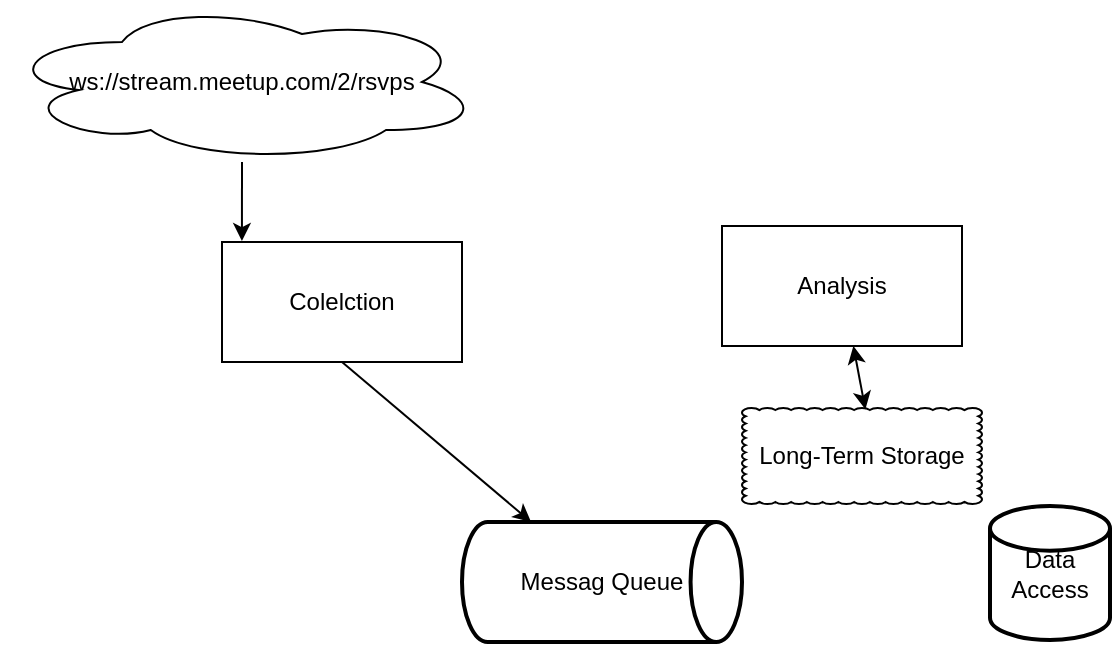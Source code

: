 <mxfile version="13.5.9" type="github">
  <diagram id="zB4D0Zn1a5sWIB_5QHZO" name="Page-1">
    <mxGraphModel dx="988" dy="548" grid="1" gridSize="7" guides="1" tooltips="1" connect="1" arrows="1" fold="1" page="1" pageScale="1" pageWidth="827" pageHeight="1169" math="0" shadow="0">
      <root>
        <mxCell id="0" />
        <mxCell id="1" parent="0" />
        <mxCell id="u7dPjCdoEQU-WYultVdr-4" style="edgeStyle=orthogonalEdgeStyle;rounded=0;orthogonalLoop=1;jettySize=auto;html=1;entryX=0.083;entryY=-0.008;entryDx=0;entryDy=0;entryPerimeter=0;" edge="1" parent="1" source="u7dPjCdoEQU-WYultVdr-1" target="u7dPjCdoEQU-WYultVdr-3">
          <mxGeometry relative="1" as="geometry" />
        </mxCell>
        <mxCell id="u7dPjCdoEQU-WYultVdr-1" value="ws://stream.meetup.com/2/rsvps" style="ellipse;shape=cloud;whiteSpace=wrap;html=1;" vertex="1" parent="1">
          <mxGeometry x="10" width="240" height="80" as="geometry" />
        </mxCell>
        <mxCell id="u7dPjCdoEQU-WYultVdr-2" value="Messag Queue&lt;br&gt;" style="strokeWidth=2;html=1;shape=mxgraph.flowchart.direct_data;whiteSpace=wrap;" vertex="1" parent="1">
          <mxGeometry x="240" y="260" width="140" height="60" as="geometry" />
        </mxCell>
        <mxCell id="u7dPjCdoEQU-WYultVdr-3" value="Colelction" style="rounded=0;whiteSpace=wrap;html=1;" vertex="1" parent="1">
          <mxGeometry x="120" y="120" width="120" height="60" as="geometry" />
        </mxCell>
        <mxCell id="u7dPjCdoEQU-WYultVdr-6" value="" style="endArrow=classic;html=1;exitX=0.5;exitY=1;exitDx=0;exitDy=0;" edge="1" parent="1" source="u7dPjCdoEQU-WYultVdr-3" target="u7dPjCdoEQU-WYultVdr-2">
          <mxGeometry width="50" height="50" relative="1" as="geometry">
            <mxPoint x="140" y="370" as="sourcePoint" />
            <mxPoint x="190" y="320" as="targetPoint" />
          </mxGeometry>
        </mxCell>
        <mxCell id="u7dPjCdoEQU-WYultVdr-7" value="Analysis" style="rounded=0;whiteSpace=wrap;html=1;" vertex="1" parent="1">
          <mxGeometry x="370" y="112" width="120" height="60" as="geometry" />
        </mxCell>
        <mxCell id="u7dPjCdoEQU-WYultVdr-81" value="Data Access" style="strokeWidth=2;html=1;shape=mxgraph.flowchart.database;whiteSpace=wrap;" vertex="1" parent="1">
          <mxGeometry x="504" y="252" width="60" height="67" as="geometry" />
        </mxCell>
        <mxCell id="u7dPjCdoEQU-WYultVdr-82" value="Long-Term Storage" style="whiteSpace=wrap;html=1;shape=mxgraph.basic.cloud_rect" vertex="1" parent="1">
          <mxGeometry x="380" y="203" width="120" height="48" as="geometry" />
        </mxCell>
        <mxCell id="u7dPjCdoEQU-WYultVdr-83" value="" style="endArrow=classic;startArrow=classic;html=1;exitX=0.514;exitY=0.015;exitDx=0;exitDy=0;exitPerimeter=0;" edge="1" parent="1" source="u7dPjCdoEQU-WYultVdr-82" target="u7dPjCdoEQU-WYultVdr-7">
          <mxGeometry width="50" height="50" relative="1" as="geometry">
            <mxPoint x="392" y="230" as="sourcePoint" />
            <mxPoint x="442" y="180" as="targetPoint" />
          </mxGeometry>
        </mxCell>
      </root>
    </mxGraphModel>
  </diagram>
</mxfile>
